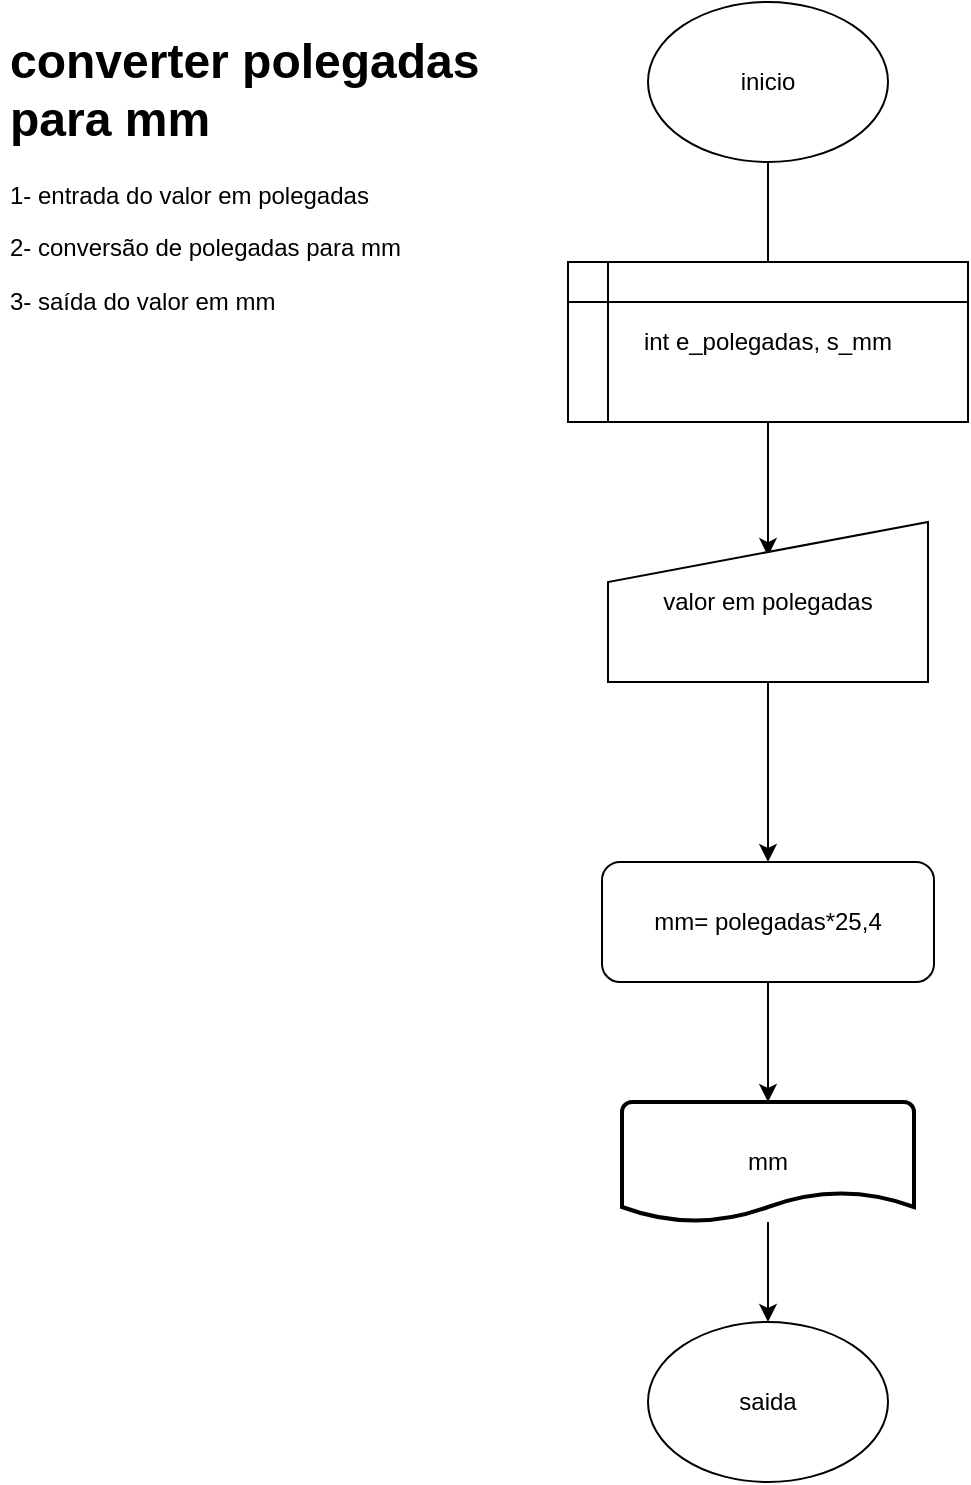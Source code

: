 <mxfile version="16.5.6" type="device"><diagram id="tnAdwwSq66HJVw-pfWyw" name="Page-1"><mxGraphModel dx="1422" dy="737" grid="1" gridSize="10" guides="1" tooltips="1" connect="1" arrows="1" fold="1" page="1" pageScale="1" pageWidth="827" pageHeight="1169" math="0" shadow="0"><root><mxCell id="0"/><mxCell id="1" parent="0"/><mxCell id="CNFuQ_nkAf_YItYdtD_4-9" style="edgeStyle=orthogonalEdgeStyle;rounded=0;orthogonalLoop=1;jettySize=auto;html=1;entryX=0.5;entryY=0.25;entryDx=0;entryDy=0;entryPerimeter=0;" edge="1" parent="1" source="CNFuQ_nkAf_YItYdtD_4-1" target="CNFuQ_nkAf_YItYdtD_4-2"><mxGeometry relative="1" as="geometry"/></mxCell><mxCell id="CNFuQ_nkAf_YItYdtD_4-1" value="inicio" style="ellipse;whiteSpace=wrap;html=1;" vertex="1" parent="1"><mxGeometry x="354" y="30" width="120" height="80" as="geometry"/></mxCell><mxCell id="CNFuQ_nkAf_YItYdtD_4-8" style="edgeStyle=orthogonalEdgeStyle;rounded=0;orthogonalLoop=1;jettySize=auto;html=1;entryX=0.5;entryY=0.213;entryDx=0;entryDy=0;entryPerimeter=0;" edge="1" parent="1" source="CNFuQ_nkAf_YItYdtD_4-2" target="CNFuQ_nkAf_YItYdtD_4-3"><mxGeometry relative="1" as="geometry"/></mxCell><mxCell id="CNFuQ_nkAf_YItYdtD_4-2" value="int e_polegadas, s_mm" style="shape=internalStorage;whiteSpace=wrap;html=1;backgroundOutline=1;" vertex="1" parent="1"><mxGeometry x="314" y="160" width="200" height="80" as="geometry"/></mxCell><mxCell id="CNFuQ_nkAf_YItYdtD_4-12" style="edgeStyle=orthogonalEdgeStyle;rounded=0;orthogonalLoop=1;jettySize=auto;html=1;" edge="1" parent="1" source="CNFuQ_nkAf_YItYdtD_4-3" target="CNFuQ_nkAf_YItYdtD_4-4"><mxGeometry relative="1" as="geometry"/></mxCell><mxCell id="CNFuQ_nkAf_YItYdtD_4-3" value="valor em polegadas" style="shape=manualInput;whiteSpace=wrap;html=1;" vertex="1" parent="1"><mxGeometry x="334" y="290" width="160" height="80" as="geometry"/></mxCell><mxCell id="CNFuQ_nkAf_YItYdtD_4-13" style="edgeStyle=orthogonalEdgeStyle;rounded=0;orthogonalLoop=1;jettySize=auto;html=1;entryX=0.5;entryY=0;entryDx=0;entryDy=0;entryPerimeter=0;" edge="1" parent="1" source="CNFuQ_nkAf_YItYdtD_4-4" target="CNFuQ_nkAf_YItYdtD_4-5"><mxGeometry relative="1" as="geometry"/></mxCell><mxCell id="CNFuQ_nkAf_YItYdtD_4-4" value="mm= polegadas*25,4" style="rounded=1;whiteSpace=wrap;html=1;" vertex="1" parent="1"><mxGeometry x="331" y="460" width="166" height="60" as="geometry"/></mxCell><mxCell id="CNFuQ_nkAf_YItYdtD_4-14" style="edgeStyle=orthogonalEdgeStyle;rounded=0;orthogonalLoop=1;jettySize=auto;html=1;" edge="1" parent="1" source="CNFuQ_nkAf_YItYdtD_4-5" target="CNFuQ_nkAf_YItYdtD_4-6"><mxGeometry relative="1" as="geometry"/></mxCell><mxCell id="CNFuQ_nkAf_YItYdtD_4-5" value="mm" style="strokeWidth=2;html=1;shape=mxgraph.flowchart.document2;whiteSpace=wrap;size=0.25;" vertex="1" parent="1"><mxGeometry x="341" y="580" width="146" height="60" as="geometry"/></mxCell><mxCell id="CNFuQ_nkAf_YItYdtD_4-6" value="saida" style="ellipse;whiteSpace=wrap;html=1;" vertex="1" parent="1"><mxGeometry x="354" y="690" width="120" height="80" as="geometry"/></mxCell><mxCell id="CNFuQ_nkAf_YItYdtD_4-15" value="&lt;h1&gt;converter polegadas para mm&lt;/h1&gt;&lt;p&gt;1- entrada do valor em polegadas&lt;/p&gt;&lt;p&gt;2- conversão de polegadas para mm&lt;/p&gt;&lt;p&gt;3- saída do valor em mm&lt;/p&gt;" style="text;html=1;strokeColor=none;fillColor=none;spacing=5;spacingTop=-20;whiteSpace=wrap;overflow=hidden;rounded=0;" vertex="1" parent="1"><mxGeometry x="30" y="40" width="250" height="170" as="geometry"/></mxCell></root></mxGraphModel></diagram></mxfile>